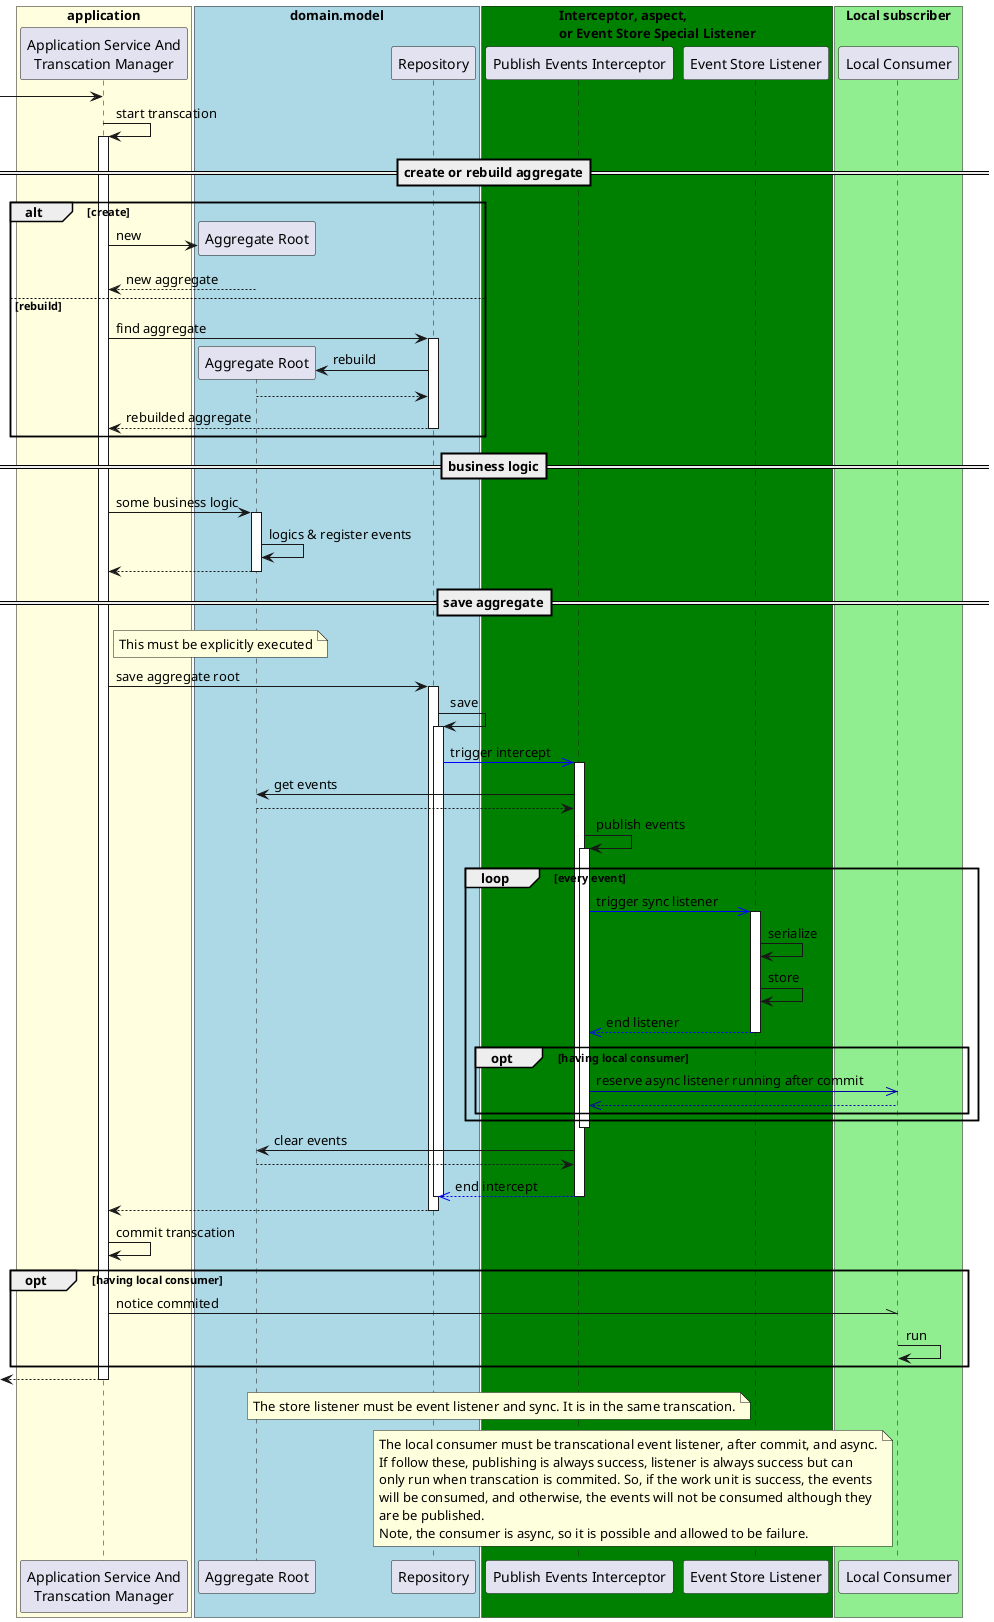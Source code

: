 @startuml 1
box "application" #LightYellow
    participant app as "Application Service And\nTranscation Manager"
end box

box "domain.model" #LightBlue
    participant ar as "Aggregate Root"
    participant repo as "Repository"
end box
box "Interceptor, aspect,\nor Event Store Special Listener" #Green
    participant publish as "Publish Events Interceptor"
    participant storeListener as "Event Store Listener"
end box
box "Local subscriber" #LightGreen
    participant localConsumer as "Local Consumer"
end box


[-> app
app -> app: start transcation
activate app
    ==create or rebuild aggregate==
    alt create 
        create ar
        app -> ar: new
        ar --> app: new aggregate
    else rebuild
        app -> repo: find aggregate
        activate repo
            create ar
            repo -> ar : rebuild
            ar --> repo
            repo --> app: rebuilded aggregate
        deactivate repo
    end
    

    ==business logic==
    app -> ar : some business logic
    activate ar
        ar -> ar : logics & register events
        ar --> app
    deactivate ar

    ==save aggregate==
    note right app: This must be explicitly executed
    app -> repo: save aggregate root
    activate repo
        repo -> repo: save
        activate repo
            repo -[#Blue]>> publish: trigger intercept
            activate publish
                publish -> ar: get events
                ar --> publish
                publish -> publish: publish events
                activate publish
                    loop every event
                        publish -[#Blue]>> storeListener: trigger sync listener
                        activate storeListener
                            storeListener -> storeListener: serialize
                            storeListener -> storeListener: store
                            storeListener -[#Blue]->> publish: end listener
                        deactivate storeListener

                        opt having local consumer
                            publish -[#0000AA]>> localConsumer: reserve async listener running after commit
                            localConsumer -[#0000AA]->> publish
                        end
                    end loop
                deactivate publish
                publish -> ar: clear events
                ar --> publish
                publish -[#Blue]->> repo: end intercept
            deactivate publish
        deactivate repo
        repo --> app
    deactivate repo

    app -> app: commit transcation
    opt having local consumer
        app -\\ localConsumer : notice commited
        localConsumer -> localConsumer: run
    end
    
    [<-- app
deactivate app
note left storeListener
    The store listener must be event listener and sync. It is in the same transcation.
end note
note left localConsumer
    The local consumer must be transcational event listener, after commit, and async.
    If follow these, publishing is always success, listener is always success but can 
    only run when transcation is commited. So, if the work unit is success, the events
    will be consumed, and otherwise, the events will not be consumed although they 
    are be published.
    Note, the consumer is async, so it is possible and allowed to be failure.
end note


@enduml
